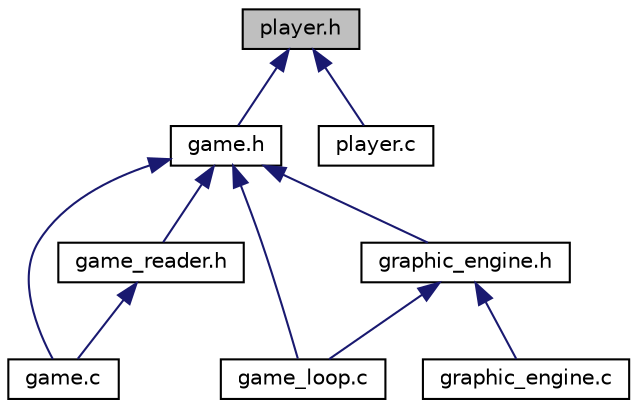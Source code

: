digraph "player.h"
{
  edge [fontname="Helvetica",fontsize="10",labelfontname="Helvetica",labelfontsize="10"];
  node [fontname="Helvetica",fontsize="10",shape=record];
  Node8 [label="player.h",height=0.2,width=0.4,color="black", fillcolor="grey75", style="filled", fontcolor="black"];
  Node8 -> Node9 [dir="back",color="midnightblue",fontsize="10",style="solid"];
  Node9 [label="game.h",height=0.2,width=0.4,color="black", fillcolor="white", style="filled",URL="$game_8h.html",tooltip="It defines the game interface for each command. "];
  Node9 -> Node10 [dir="back",color="midnightblue",fontsize="10",style="solid"];
  Node10 [label="game.c",height=0.2,width=0.4,color="black", fillcolor="white", style="filled",URL="$game_8c.html",tooltip="It implements the game interface and all the associated callbacks for each command. "];
  Node9 -> Node11 [dir="back",color="midnightblue",fontsize="10",style="solid"];
  Node11 [label="game_reader.h",height=0.2,width=0.4,color="black", fillcolor="white", style="filled",URL="$game__reader_8h.html",tooltip="It loads the game space from a file. "];
  Node11 -> Node10 [dir="back",color="midnightblue",fontsize="10",style="solid"];
  Node9 -> Node12 [dir="back",color="midnightblue",fontsize="10",style="solid"];
  Node12 [label="graphic_engine.h",height=0.2,width=0.4,color="black", fillcolor="white", style="filled",URL="$graphic__engine_8h.html",tooltip="It defines a textual graphic engine. "];
  Node12 -> Node13 [dir="back",color="midnightblue",fontsize="10",style="solid"];
  Node13 [label="game_loop.c",height=0.2,width=0.4,color="black", fillcolor="white", style="filled",URL="$game__loop_8c.html",tooltip="It defines the game loop. "];
  Node12 -> Node14 [dir="back",color="midnightblue",fontsize="10",style="solid"];
  Node14 [label="graphic_engine.c",height=0.2,width=0.4,color="black", fillcolor="white", style="filled",URL="$graphic__engine_8c.html",tooltip="It defines a textual graphic engine. "];
  Node9 -> Node13 [dir="back",color="midnightblue",fontsize="10",style="solid"];
  Node8 -> Node15 [dir="back",color="midnightblue",fontsize="10",style="solid"];
  Node15 [label="player.c",height=0.2,width=0.4,color="black", fillcolor="white", style="filled",URL="$player_8c.html",tooltip="It defines a player. "];
}
